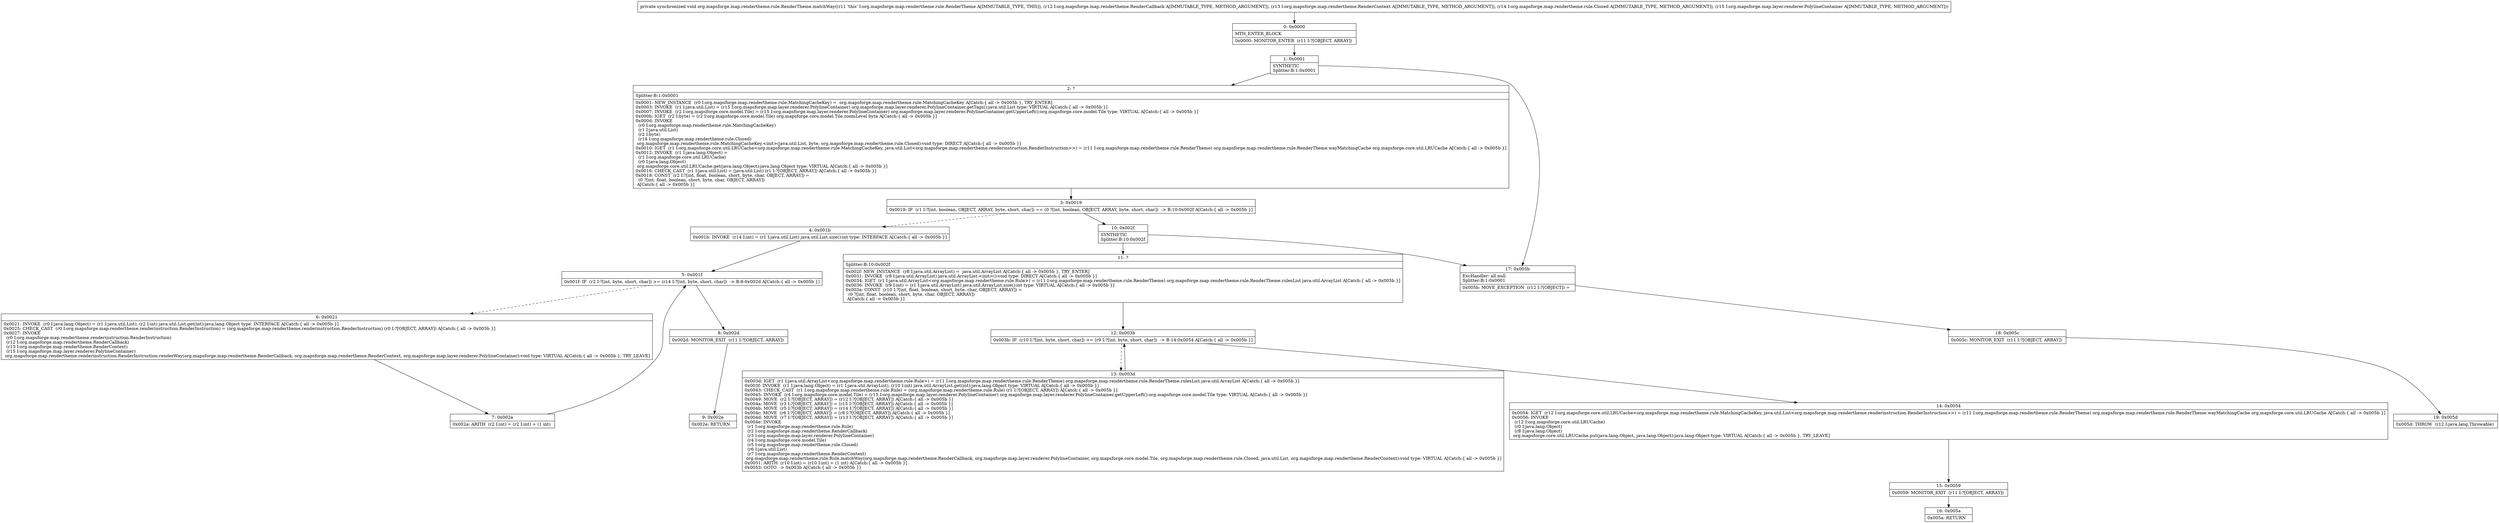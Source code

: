 digraph "CFG fororg.mapsforge.map.rendertheme.rule.RenderTheme.matchWay(Lorg\/mapsforge\/map\/rendertheme\/RenderCallback;Lorg\/mapsforge\/map\/rendertheme\/RenderContext;Lorg\/mapsforge\/map\/rendertheme\/rule\/Closed;Lorg\/mapsforge\/map\/layer\/renderer\/PolylineContainer;)V" {
Node_0 [shape=record,label="{0\:\ 0x0000|MTH_ENTER_BLOCK\l|0x0000: MONITOR_ENTER  (r11 I:?[OBJECT, ARRAY]) \l}"];
Node_1 [shape=record,label="{1\:\ 0x0001|SYNTHETIC\lSplitter:B:1:0x0001\l}"];
Node_2 [shape=record,label="{2\:\ ?|Splitter:B:1:0x0001\l|0x0001: NEW_INSTANCE  (r0 I:org.mapsforge.map.rendertheme.rule.MatchingCacheKey) =  org.mapsforge.map.rendertheme.rule.MatchingCacheKey A[Catch:\{ all \-\> 0x005b \}, TRY_ENTER]\l0x0003: INVOKE  (r1 I:java.util.List) = (r15 I:org.mapsforge.map.layer.renderer.PolylineContainer) org.mapsforge.map.layer.renderer.PolylineContainer.getTags():java.util.List type: VIRTUAL A[Catch:\{ all \-\> 0x005b \}]\l0x0007: INVOKE  (r2 I:org.mapsforge.core.model.Tile) = (r15 I:org.mapsforge.map.layer.renderer.PolylineContainer) org.mapsforge.map.layer.renderer.PolylineContainer.getUpperLeft():org.mapsforge.core.model.Tile type: VIRTUAL A[Catch:\{ all \-\> 0x005b \}]\l0x000b: IGET  (r2 I:byte) = (r2 I:org.mapsforge.core.model.Tile) org.mapsforge.core.model.Tile.zoomLevel byte A[Catch:\{ all \-\> 0x005b \}]\l0x000d: INVOKE  \l  (r0 I:org.mapsforge.map.rendertheme.rule.MatchingCacheKey)\l  (r1 I:java.util.List)\l  (r2 I:byte)\l  (r14 I:org.mapsforge.map.rendertheme.rule.Closed)\l org.mapsforge.map.rendertheme.rule.MatchingCacheKey.\<init\>(java.util.List, byte, org.mapsforge.map.rendertheme.rule.Closed):void type: DIRECT A[Catch:\{ all \-\> 0x005b \}]\l0x0010: IGET  (r1 I:org.mapsforge.core.util.LRUCache\<org.mapsforge.map.rendertheme.rule.MatchingCacheKey, java.util.List\<org.mapsforge.map.rendertheme.renderinstruction.RenderInstruction\>\>) = (r11 I:org.mapsforge.map.rendertheme.rule.RenderTheme) org.mapsforge.map.rendertheme.rule.RenderTheme.wayMatchingCache org.mapsforge.core.util.LRUCache A[Catch:\{ all \-\> 0x005b \}]\l0x0012: INVOKE  (r1 I:java.lang.Object) = \l  (r1 I:org.mapsforge.core.util.LRUCache)\l  (r0 I:java.lang.Object)\l org.mapsforge.core.util.LRUCache.get(java.lang.Object):java.lang.Object type: VIRTUAL A[Catch:\{ all \-\> 0x005b \}]\l0x0016: CHECK_CAST  (r1 I:java.util.List) = (java.util.List) (r1 I:?[OBJECT, ARRAY]) A[Catch:\{ all \-\> 0x005b \}]\l0x0018: CONST  (r2 I:?[int, float, boolean, short, byte, char, OBJECT, ARRAY]) = \l  (0 ?[int, float, boolean, short, byte, char, OBJECT, ARRAY])\l A[Catch:\{ all \-\> 0x005b \}]\l}"];
Node_3 [shape=record,label="{3\:\ 0x0019|0x0019: IF  (r1 I:?[int, boolean, OBJECT, ARRAY, byte, short, char]) == (0 ?[int, boolean, OBJECT, ARRAY, byte, short, char])  \-\> B:10:0x002f A[Catch:\{ all \-\> 0x005b \}]\l}"];
Node_4 [shape=record,label="{4\:\ 0x001b|0x001b: INVOKE  (r14 I:int) = (r1 I:java.util.List) java.util.List.size():int type: INTERFACE A[Catch:\{ all \-\> 0x005b \}]\l}"];
Node_5 [shape=record,label="{5\:\ 0x001f|0x001f: IF  (r2 I:?[int, byte, short, char]) \>= (r14 I:?[int, byte, short, char])  \-\> B:8:0x002d A[Catch:\{ all \-\> 0x005b \}]\l}"];
Node_6 [shape=record,label="{6\:\ 0x0021|0x0021: INVOKE  (r0 I:java.lang.Object) = (r1 I:java.util.List), (r2 I:int) java.util.List.get(int):java.lang.Object type: INTERFACE A[Catch:\{ all \-\> 0x005b \}]\l0x0025: CHECK_CAST  (r0 I:org.mapsforge.map.rendertheme.renderinstruction.RenderInstruction) = (org.mapsforge.map.rendertheme.renderinstruction.RenderInstruction) (r0 I:?[OBJECT, ARRAY]) A[Catch:\{ all \-\> 0x005b \}]\l0x0027: INVOKE  \l  (r0 I:org.mapsforge.map.rendertheme.renderinstruction.RenderInstruction)\l  (r12 I:org.mapsforge.map.rendertheme.RenderCallback)\l  (r13 I:org.mapsforge.map.rendertheme.RenderContext)\l  (r15 I:org.mapsforge.map.layer.renderer.PolylineContainer)\l org.mapsforge.map.rendertheme.renderinstruction.RenderInstruction.renderWay(org.mapsforge.map.rendertheme.RenderCallback, org.mapsforge.map.rendertheme.RenderContext, org.mapsforge.map.layer.renderer.PolylineContainer):void type: VIRTUAL A[Catch:\{ all \-\> 0x005b \}, TRY_LEAVE]\l}"];
Node_7 [shape=record,label="{7\:\ 0x002a|0x002a: ARITH  (r2 I:int) = (r2 I:int) + (1 int) \l}"];
Node_8 [shape=record,label="{8\:\ 0x002d|0x002d: MONITOR_EXIT  (r11 I:?[OBJECT, ARRAY]) \l}"];
Node_9 [shape=record,label="{9\:\ 0x002e|0x002e: RETURN   \l}"];
Node_10 [shape=record,label="{10\:\ 0x002f|SYNTHETIC\lSplitter:B:10:0x002f\l}"];
Node_11 [shape=record,label="{11\:\ ?|Splitter:B:10:0x002f\l|0x002f: NEW_INSTANCE  (r8 I:java.util.ArrayList) =  java.util.ArrayList A[Catch:\{ all \-\> 0x005b \}, TRY_ENTER]\l0x0031: INVOKE  (r8 I:java.util.ArrayList) java.util.ArrayList.\<init\>():void type: DIRECT A[Catch:\{ all \-\> 0x005b \}]\l0x0034: IGET  (r1 I:java.util.ArrayList\<org.mapsforge.map.rendertheme.rule.Rule\>) = (r11 I:org.mapsforge.map.rendertheme.rule.RenderTheme) org.mapsforge.map.rendertheme.rule.RenderTheme.rulesList java.util.ArrayList A[Catch:\{ all \-\> 0x005b \}]\l0x0036: INVOKE  (r9 I:int) = (r1 I:java.util.ArrayList) java.util.ArrayList.size():int type: VIRTUAL A[Catch:\{ all \-\> 0x005b \}]\l0x003a: CONST  (r10 I:?[int, float, boolean, short, byte, char, OBJECT, ARRAY]) = \l  (0 ?[int, float, boolean, short, byte, char, OBJECT, ARRAY])\l A[Catch:\{ all \-\> 0x005b \}]\l}"];
Node_12 [shape=record,label="{12\:\ 0x003b|0x003b: IF  (r10 I:?[int, byte, short, char]) \>= (r9 I:?[int, byte, short, char])  \-\> B:14:0x0054 A[Catch:\{ all \-\> 0x005b \}]\l}"];
Node_13 [shape=record,label="{13\:\ 0x003d|0x003d: IGET  (r1 I:java.util.ArrayList\<org.mapsforge.map.rendertheme.rule.Rule\>) = (r11 I:org.mapsforge.map.rendertheme.rule.RenderTheme) org.mapsforge.map.rendertheme.rule.RenderTheme.rulesList java.util.ArrayList A[Catch:\{ all \-\> 0x005b \}]\l0x003f: INVOKE  (r1 I:java.lang.Object) = (r1 I:java.util.ArrayList), (r10 I:int) java.util.ArrayList.get(int):java.lang.Object type: VIRTUAL A[Catch:\{ all \-\> 0x005b \}]\l0x0043: CHECK_CAST  (r1 I:org.mapsforge.map.rendertheme.rule.Rule) = (org.mapsforge.map.rendertheme.rule.Rule) (r1 I:?[OBJECT, ARRAY]) A[Catch:\{ all \-\> 0x005b \}]\l0x0045: INVOKE  (r4 I:org.mapsforge.core.model.Tile) = (r15 I:org.mapsforge.map.layer.renderer.PolylineContainer) org.mapsforge.map.layer.renderer.PolylineContainer.getUpperLeft():org.mapsforge.core.model.Tile type: VIRTUAL A[Catch:\{ all \-\> 0x005b \}]\l0x0049: MOVE  (r2 I:?[OBJECT, ARRAY]) = (r12 I:?[OBJECT, ARRAY]) A[Catch:\{ all \-\> 0x005b \}]\l0x004a: MOVE  (r3 I:?[OBJECT, ARRAY]) = (r15 I:?[OBJECT, ARRAY]) A[Catch:\{ all \-\> 0x005b \}]\l0x004b: MOVE  (r5 I:?[OBJECT, ARRAY]) = (r14 I:?[OBJECT, ARRAY]) A[Catch:\{ all \-\> 0x005b \}]\l0x004c: MOVE  (r6 I:?[OBJECT, ARRAY]) = (r8 I:?[OBJECT, ARRAY]) A[Catch:\{ all \-\> 0x005b \}]\l0x004d: MOVE  (r7 I:?[OBJECT, ARRAY]) = (r13 I:?[OBJECT, ARRAY]) A[Catch:\{ all \-\> 0x005b \}]\l0x004e: INVOKE  \l  (r1 I:org.mapsforge.map.rendertheme.rule.Rule)\l  (r2 I:org.mapsforge.map.rendertheme.RenderCallback)\l  (r3 I:org.mapsforge.map.layer.renderer.PolylineContainer)\l  (r4 I:org.mapsforge.core.model.Tile)\l  (r5 I:org.mapsforge.map.rendertheme.rule.Closed)\l  (r6 I:java.util.List)\l  (r7 I:org.mapsforge.map.rendertheme.RenderContext)\l org.mapsforge.map.rendertheme.rule.Rule.matchWay(org.mapsforge.map.rendertheme.RenderCallback, org.mapsforge.map.layer.renderer.PolylineContainer, org.mapsforge.core.model.Tile, org.mapsforge.map.rendertheme.rule.Closed, java.util.List, org.mapsforge.map.rendertheme.RenderContext):void type: VIRTUAL A[Catch:\{ all \-\> 0x005b \}]\l0x0051: ARITH  (r10 I:int) = (r10 I:int) + (1 int) A[Catch:\{ all \-\> 0x005b \}]\l0x0053: GOTO  \-\> 0x003b A[Catch:\{ all \-\> 0x005b \}]\l}"];
Node_14 [shape=record,label="{14\:\ 0x0054|0x0054: IGET  (r12 I:org.mapsforge.core.util.LRUCache\<org.mapsforge.map.rendertheme.rule.MatchingCacheKey, java.util.List\<org.mapsforge.map.rendertheme.renderinstruction.RenderInstruction\>\>) = (r11 I:org.mapsforge.map.rendertheme.rule.RenderTheme) org.mapsforge.map.rendertheme.rule.RenderTheme.wayMatchingCache org.mapsforge.core.util.LRUCache A[Catch:\{ all \-\> 0x005b \}]\l0x0056: INVOKE  \l  (r12 I:org.mapsforge.core.util.LRUCache)\l  (r0 I:java.lang.Object)\l  (r8 I:java.lang.Object)\l org.mapsforge.core.util.LRUCache.put(java.lang.Object, java.lang.Object):java.lang.Object type: VIRTUAL A[Catch:\{ all \-\> 0x005b \}, TRY_LEAVE]\l}"];
Node_15 [shape=record,label="{15\:\ 0x0059|0x0059: MONITOR_EXIT  (r11 I:?[OBJECT, ARRAY]) \l}"];
Node_16 [shape=record,label="{16\:\ 0x005a|0x005a: RETURN   \l}"];
Node_17 [shape=record,label="{17\:\ 0x005b|ExcHandler: all null\lSplitter:B:1:0x0001\l|0x005b: MOVE_EXCEPTION  (r12 I:?[OBJECT]) =  \l}"];
Node_18 [shape=record,label="{18\:\ 0x005c|0x005c: MONITOR_EXIT  (r11 I:?[OBJECT, ARRAY]) \l}"];
Node_19 [shape=record,label="{19\:\ 0x005d|0x005d: THROW  (r12 I:java.lang.Throwable) \l}"];
MethodNode[shape=record,label="{private synchronized void org.mapsforge.map.rendertheme.rule.RenderTheme.matchWay((r11 'this' I:org.mapsforge.map.rendertheme.rule.RenderTheme A[IMMUTABLE_TYPE, THIS]), (r12 I:org.mapsforge.map.rendertheme.RenderCallback A[IMMUTABLE_TYPE, METHOD_ARGUMENT]), (r13 I:org.mapsforge.map.rendertheme.RenderContext A[IMMUTABLE_TYPE, METHOD_ARGUMENT]), (r14 I:org.mapsforge.map.rendertheme.rule.Closed A[IMMUTABLE_TYPE, METHOD_ARGUMENT]), (r15 I:org.mapsforge.map.layer.renderer.PolylineContainer A[IMMUTABLE_TYPE, METHOD_ARGUMENT])) }"];
MethodNode -> Node_0;
Node_0 -> Node_1;
Node_1 -> Node_2;
Node_1 -> Node_17;
Node_2 -> Node_3;
Node_3 -> Node_4[style=dashed];
Node_3 -> Node_10;
Node_4 -> Node_5;
Node_5 -> Node_6[style=dashed];
Node_5 -> Node_8;
Node_6 -> Node_7;
Node_7 -> Node_5;
Node_8 -> Node_9;
Node_10 -> Node_11;
Node_10 -> Node_17;
Node_11 -> Node_12;
Node_12 -> Node_13[style=dashed];
Node_12 -> Node_14;
Node_13 -> Node_12;
Node_14 -> Node_15;
Node_15 -> Node_16;
Node_17 -> Node_18;
Node_18 -> Node_19;
}

